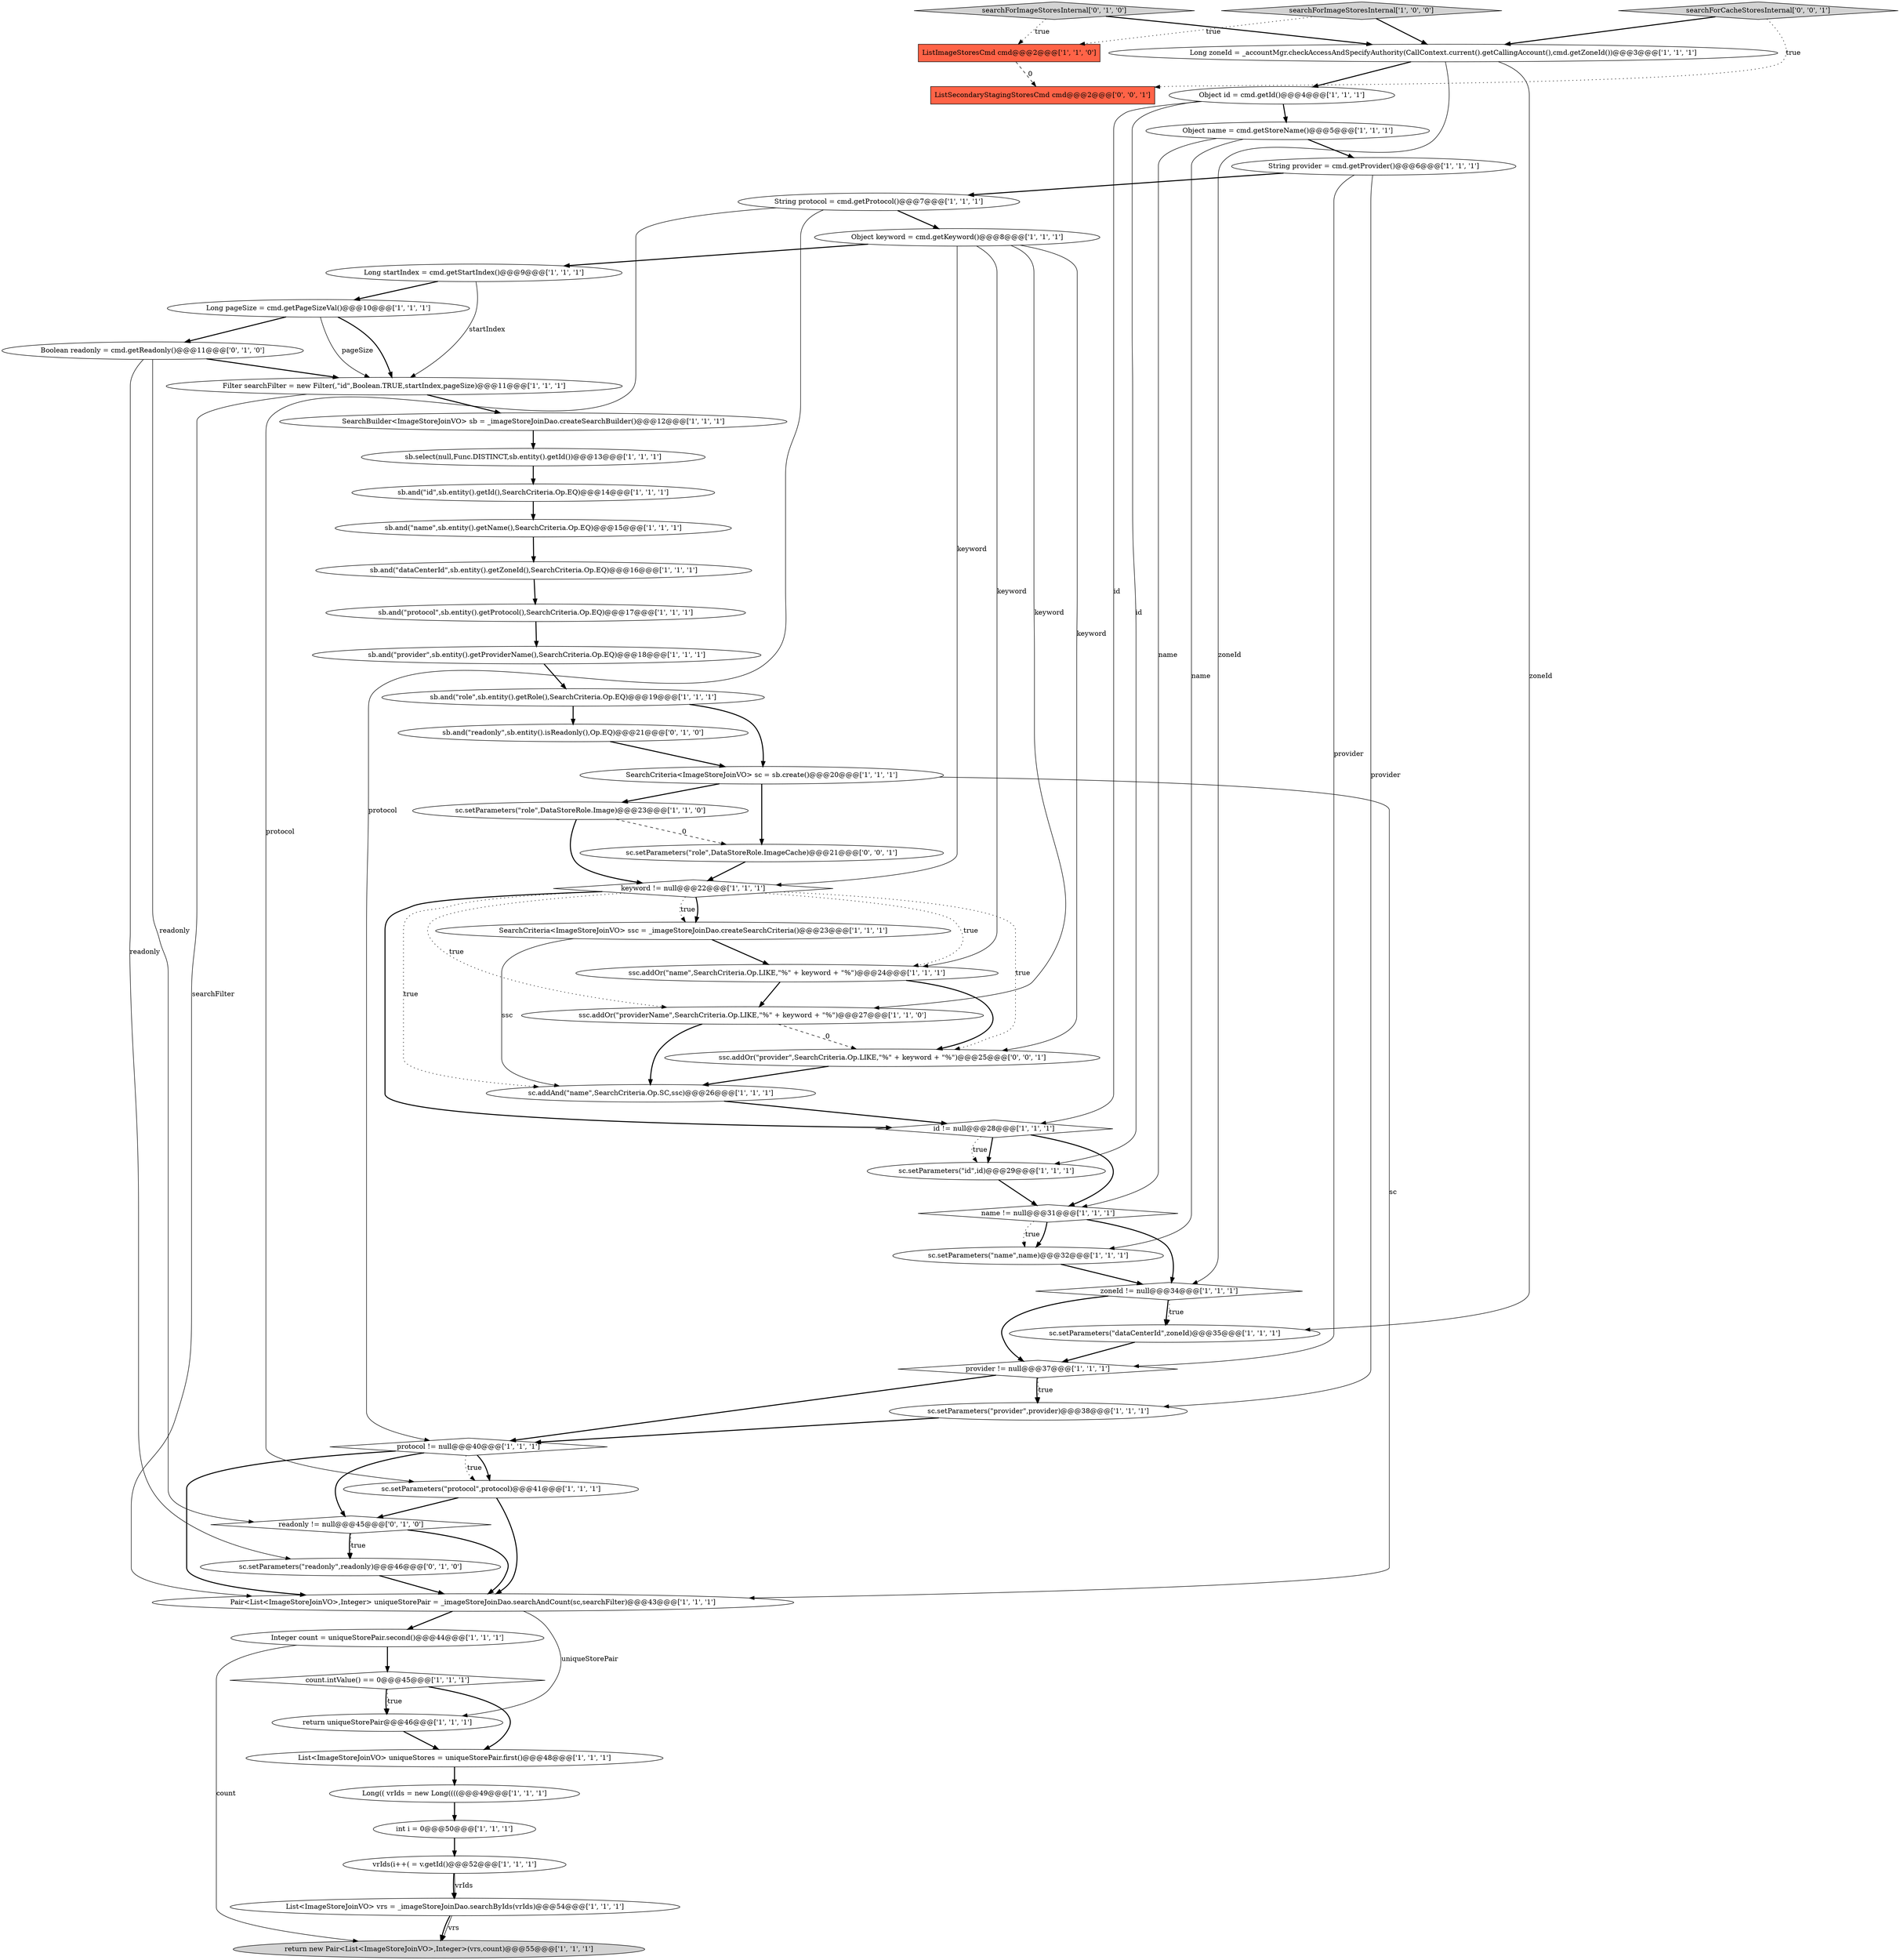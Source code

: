 digraph {
30 [style = filled, label = "ssc.addOr(\"providerName\",SearchCriteria.Op.LIKE,\"%\" + keyword + \"%\")@@@27@@@['1', '1', '0']", fillcolor = white, shape = ellipse image = "AAA0AAABBB1BBB"];
39 [style = filled, label = "sc.setParameters(\"name\",name)@@@32@@@['1', '1', '1']", fillcolor = white, shape = ellipse image = "AAA0AAABBB1BBB"];
45 [style = filled, label = "Object keyword = cmd.getKeyword()@@@8@@@['1', '1', '1']", fillcolor = white, shape = ellipse image = "AAA0AAABBB1BBB"];
44 [style = filled, label = "List<ImageStoreJoinVO> vrs = _imageStoreJoinDao.searchByIds(vrIds)@@@54@@@['1', '1', '1']", fillcolor = white, shape = ellipse image = "AAA0AAABBB1BBB"];
42 [style = filled, label = "String provider = cmd.getProvider()@@@6@@@['1', '1', '1']", fillcolor = white, shape = ellipse image = "AAA0AAABBB1BBB"];
1 [style = filled, label = "sc.addAnd(\"name\",SearchCriteria.Op.SC,ssc)@@@26@@@['1', '1', '1']", fillcolor = white, shape = ellipse image = "AAA0AAABBB1BBB"];
4 [style = filled, label = "sc.setParameters(\"provider\",provider)@@@38@@@['1', '1', '1']", fillcolor = white, shape = ellipse image = "AAA0AAABBB1BBB"];
2 [style = filled, label = "ListImageStoresCmd cmd@@@2@@@['1', '1', '0']", fillcolor = tomato, shape = box image = "AAA0AAABBB1BBB"];
48 [style = filled, label = "readonly != null@@@45@@@['0', '1', '0']", fillcolor = white, shape = diamond image = "AAA1AAABBB2BBB"];
9 [style = filled, label = "SearchCriteria<ImageStoreJoinVO> ssc = _imageStoreJoinDao.createSearchCriteria()@@@23@@@['1', '1', '1']", fillcolor = white, shape = ellipse image = "AAA0AAABBB1BBB"];
7 [style = filled, label = "zoneId != null@@@34@@@['1', '1', '1']", fillcolor = white, shape = diamond image = "AAA0AAABBB1BBB"];
23 [style = filled, label = "Object name = cmd.getStoreName()@@@5@@@['1', '1', '1']", fillcolor = white, shape = ellipse image = "AAA0AAABBB1BBB"];
47 [style = filled, label = "searchForImageStoresInternal['0', '1', '0']", fillcolor = lightgray, shape = diamond image = "AAA0AAABBB2BBB"];
26 [style = filled, label = "protocol != null@@@40@@@['1', '1', '1']", fillcolor = white, shape = diamond image = "AAA0AAABBB1BBB"];
25 [style = filled, label = "Long zoneId = _accountMgr.checkAccessAndSpecifyAuthority(CallContext.current().getCallingAccount(),cmd.getZoneId())@@@3@@@['1', '1', '1']", fillcolor = white, shape = ellipse image = "AAA0AAABBB1BBB"];
13 [style = filled, label = "vrIds(i++( = v.getId()@@@52@@@['1', '1', '1']", fillcolor = white, shape = ellipse image = "AAA0AAABBB1BBB"];
34 [style = filled, label = "sc.setParameters(\"dataCenterId\",zoneId)@@@35@@@['1', '1', '1']", fillcolor = white, shape = ellipse image = "AAA0AAABBB1BBB"];
28 [style = filled, label = "provider != null@@@37@@@['1', '1', '1']", fillcolor = white, shape = diamond image = "AAA0AAABBB1BBB"];
37 [style = filled, label = "return uniqueStorePair@@@46@@@['1', '1', '1']", fillcolor = white, shape = ellipse image = "AAA0AAABBB1BBB"];
3 [style = filled, label = "name != null@@@31@@@['1', '1', '1']", fillcolor = white, shape = diamond image = "AAA0AAABBB1BBB"];
8 [style = filled, label = "sb.select(null,Func.DISTINCT,sb.entity().getId())@@@13@@@['1', '1', '1']", fillcolor = white, shape = ellipse image = "AAA0AAABBB1BBB"];
19 [style = filled, label = "SearchCriteria<ImageStoreJoinVO> sc = sb.create()@@@20@@@['1', '1', '1']", fillcolor = white, shape = ellipse image = "AAA0AAABBB1BBB"];
27 [style = filled, label = "Long startIndex = cmd.getStartIndex()@@@9@@@['1', '1', '1']", fillcolor = white, shape = ellipse image = "AAA0AAABBB1BBB"];
5 [style = filled, label = "sb.and(\"provider\",sb.entity().getProviderName(),SearchCriteria.Op.EQ)@@@18@@@['1', '1', '1']", fillcolor = white, shape = ellipse image = "AAA0AAABBB1BBB"];
20 [style = filled, label = "keyword != null@@@22@@@['1', '1', '1']", fillcolor = white, shape = diamond image = "AAA0AAABBB1BBB"];
15 [style = filled, label = "sb.and(\"dataCenterId\",sb.entity().getZoneId(),SearchCriteria.Op.EQ)@@@16@@@['1', '1', '1']", fillcolor = white, shape = ellipse image = "AAA0AAABBB1BBB"];
32 [style = filled, label = "Long(( vrIds = new Long((((@@@49@@@['1', '1', '1']", fillcolor = white, shape = ellipse image = "AAA0AAABBB1BBB"];
10 [style = filled, label = "Object id = cmd.getId()@@@4@@@['1', '1', '1']", fillcolor = white, shape = ellipse image = "AAA0AAABBB1BBB"];
50 [style = filled, label = "Boolean readonly = cmd.getReadonly()@@@11@@@['0', '1', '0']", fillcolor = white, shape = ellipse image = "AAA1AAABBB2BBB"];
35 [style = filled, label = "Filter searchFilter = new Filter(,\"id\",Boolean.TRUE,startIndex,pageSize)@@@11@@@['1', '1', '1']", fillcolor = white, shape = ellipse image = "AAA0AAABBB1BBB"];
11 [style = filled, label = "String protocol = cmd.getProtocol()@@@7@@@['1', '1', '1']", fillcolor = white, shape = ellipse image = "AAA0AAABBB1BBB"];
16 [style = filled, label = "List<ImageStoreJoinVO> uniqueStores = uniqueStorePair.first()@@@48@@@['1', '1', '1']", fillcolor = white, shape = ellipse image = "AAA0AAABBB1BBB"];
41 [style = filled, label = "int i = 0@@@50@@@['1', '1', '1']", fillcolor = white, shape = ellipse image = "AAA0AAABBB1BBB"];
33 [style = filled, label = "return new Pair<List<ImageStoreJoinVO>,Integer>(vrs,count)@@@55@@@['1', '1', '1']", fillcolor = lightgray, shape = ellipse image = "AAA0AAABBB1BBB"];
36 [style = filled, label = "sc.setParameters(\"protocol\",protocol)@@@41@@@['1', '1', '1']", fillcolor = white, shape = ellipse image = "AAA0AAABBB1BBB"];
49 [style = filled, label = "sb.and(\"readonly\",sb.entity().isReadonly(),Op.EQ)@@@21@@@['0', '1', '0']", fillcolor = white, shape = ellipse image = "AAA1AAABBB2BBB"];
22 [style = filled, label = "SearchBuilder<ImageStoreJoinVO> sb = _imageStoreJoinDao.createSearchBuilder()@@@12@@@['1', '1', '1']", fillcolor = white, shape = ellipse image = "AAA0AAABBB1BBB"];
6 [style = filled, label = "Long pageSize = cmd.getPageSizeVal()@@@10@@@['1', '1', '1']", fillcolor = white, shape = ellipse image = "AAA0AAABBB1BBB"];
0 [style = filled, label = "sb.and(\"name\",sb.entity().getName(),SearchCriteria.Op.EQ)@@@15@@@['1', '1', '1']", fillcolor = white, shape = ellipse image = "AAA0AAABBB1BBB"];
54 [style = filled, label = "ListSecondaryStagingStoresCmd cmd@@@2@@@['0', '0', '1']", fillcolor = tomato, shape = box image = "AAA0AAABBB3BBB"];
43 [style = filled, label = "ssc.addOr(\"name\",SearchCriteria.Op.LIKE,\"%\" + keyword + \"%\")@@@24@@@['1', '1', '1']", fillcolor = white, shape = ellipse image = "AAA0AAABBB1BBB"];
40 [style = filled, label = "count.intValue() == 0@@@45@@@['1', '1', '1']", fillcolor = white, shape = diamond image = "AAA0AAABBB1BBB"];
14 [style = filled, label = "id != null@@@28@@@['1', '1', '1']", fillcolor = white, shape = diamond image = "AAA0AAABBB1BBB"];
31 [style = filled, label = "sb.and(\"id\",sb.entity().getId(),SearchCriteria.Op.EQ)@@@14@@@['1', '1', '1']", fillcolor = white, shape = ellipse image = "AAA0AAABBB1BBB"];
53 [style = filled, label = "sc.setParameters(\"role\",DataStoreRole.ImageCache)@@@21@@@['0', '0', '1']", fillcolor = white, shape = ellipse image = "AAA0AAABBB3BBB"];
18 [style = filled, label = "sb.and(\"protocol\",sb.entity().getProtocol(),SearchCriteria.Op.EQ)@@@17@@@['1', '1', '1']", fillcolor = white, shape = ellipse image = "AAA0AAABBB1BBB"];
12 [style = filled, label = "Integer count = uniqueStorePair.second()@@@44@@@['1', '1', '1']", fillcolor = white, shape = ellipse image = "AAA0AAABBB1BBB"];
21 [style = filled, label = "sc.setParameters(\"id\",id)@@@29@@@['1', '1', '1']", fillcolor = white, shape = ellipse image = "AAA0AAABBB1BBB"];
46 [style = filled, label = "sc.setParameters(\"readonly\",readonly)@@@46@@@['0', '1', '0']", fillcolor = white, shape = ellipse image = "AAA1AAABBB2BBB"];
24 [style = filled, label = "sc.setParameters(\"role\",DataStoreRole.Image)@@@23@@@['1', '1', '0']", fillcolor = white, shape = ellipse image = "AAA0AAABBB1BBB"];
29 [style = filled, label = "Pair<List<ImageStoreJoinVO>,Integer> uniqueStorePair = _imageStoreJoinDao.searchAndCount(sc,searchFilter)@@@43@@@['1', '1', '1']", fillcolor = white, shape = ellipse image = "AAA0AAABBB1BBB"];
17 [style = filled, label = "sb.and(\"role\",sb.entity().getRole(),SearchCriteria.Op.EQ)@@@19@@@['1', '1', '1']", fillcolor = white, shape = ellipse image = "AAA0AAABBB1BBB"];
51 [style = filled, label = "ssc.addOr(\"provider\",SearchCriteria.Op.LIKE,\"%\" + keyword + \"%\")@@@25@@@['0', '0', '1']", fillcolor = white, shape = ellipse image = "AAA0AAABBB3BBB"];
52 [style = filled, label = "searchForCacheStoresInternal['0', '0', '1']", fillcolor = lightgray, shape = diamond image = "AAA0AAABBB3BBB"];
38 [style = filled, label = "searchForImageStoresInternal['1', '0', '0']", fillcolor = lightgray, shape = diamond image = "AAA0AAABBB1BBB"];
7->28 [style = bold, label=""];
20->1 [style = dotted, label="true"];
21->3 [style = bold, label=""];
52->54 [style = dotted, label="true"];
13->44 [style = solid, label="vrIds"];
24->53 [style = dashed, label="0"];
14->3 [style = bold, label=""];
10->23 [style = bold, label=""];
4->26 [style = bold, label=""];
11->36 [style = solid, label="protocol"];
25->10 [style = bold, label=""];
50->46 [style = solid, label="readonly"];
28->26 [style = bold, label=""];
11->26 [style = solid, label="protocol"];
45->51 [style = solid, label="keyword"];
20->43 [style = dotted, label="true"];
19->29 [style = solid, label="sc"];
41->13 [style = bold, label=""];
42->4 [style = solid, label="provider"];
8->31 [style = bold, label=""];
3->7 [style = bold, label=""];
51->1 [style = bold, label=""];
5->17 [style = bold, label=""];
48->46 [style = dotted, label="true"];
27->35 [style = solid, label="startIndex"];
0->15 [style = bold, label=""];
45->27 [style = bold, label=""];
40->16 [style = bold, label=""];
29->12 [style = bold, label=""];
10->14 [style = solid, label="id"];
29->37 [style = solid, label="uniqueStorePair"];
35->22 [style = bold, label=""];
37->16 [style = bold, label=""];
3->39 [style = bold, label=""];
3->39 [style = dotted, label="true"];
6->35 [style = solid, label="pageSize"];
38->25 [style = bold, label=""];
17->49 [style = bold, label=""];
7->34 [style = dotted, label="true"];
26->36 [style = bold, label=""];
34->28 [style = bold, label=""];
14->21 [style = bold, label=""];
45->43 [style = solid, label="keyword"];
38->2 [style = dotted, label="true"];
13->44 [style = bold, label=""];
1->14 [style = bold, label=""];
52->25 [style = bold, label=""];
25->7 [style = solid, label="zoneId"];
50->35 [style = bold, label=""];
45->20 [style = solid, label="keyword"];
20->30 [style = dotted, label="true"];
44->33 [style = solid, label="vrs"];
16->32 [style = bold, label=""];
11->45 [style = bold, label=""];
43->51 [style = bold, label=""];
12->33 [style = solid, label="count"];
15->18 [style = bold, label=""];
24->20 [style = bold, label=""];
17->19 [style = bold, label=""];
42->11 [style = bold, label=""];
23->39 [style = solid, label="name"];
50->48 [style = solid, label="readonly"];
19->24 [style = bold, label=""];
45->30 [style = solid, label="keyword"];
46->29 [style = bold, label=""];
19->53 [style = bold, label=""];
28->4 [style = bold, label=""];
53->20 [style = bold, label=""];
49->19 [style = bold, label=""];
28->4 [style = dotted, label="true"];
23->3 [style = solid, label="name"];
48->29 [style = bold, label=""];
27->6 [style = bold, label=""];
30->1 [style = bold, label=""];
20->9 [style = bold, label=""];
43->30 [style = bold, label=""];
36->48 [style = bold, label=""];
20->51 [style = dotted, label="true"];
26->36 [style = dotted, label="true"];
26->29 [style = bold, label=""];
23->42 [style = bold, label=""];
30->51 [style = dashed, label="0"];
10->21 [style = solid, label="id"];
22->8 [style = bold, label=""];
36->29 [style = bold, label=""];
42->28 [style = solid, label="provider"];
40->37 [style = dotted, label="true"];
18->5 [style = bold, label=""];
9->1 [style = solid, label="ssc"];
39->7 [style = bold, label=""];
14->21 [style = dotted, label="true"];
47->2 [style = dotted, label="true"];
35->29 [style = solid, label="searchFilter"];
7->34 [style = bold, label=""];
9->43 [style = bold, label=""];
6->50 [style = bold, label=""];
40->37 [style = bold, label=""];
48->46 [style = bold, label=""];
2->54 [style = dashed, label="0"];
20->9 [style = dotted, label="true"];
6->35 [style = bold, label=""];
44->33 [style = bold, label=""];
20->14 [style = bold, label=""];
32->41 [style = bold, label=""];
47->25 [style = bold, label=""];
26->48 [style = bold, label=""];
12->40 [style = bold, label=""];
31->0 [style = bold, label=""];
25->34 [style = solid, label="zoneId"];
}
